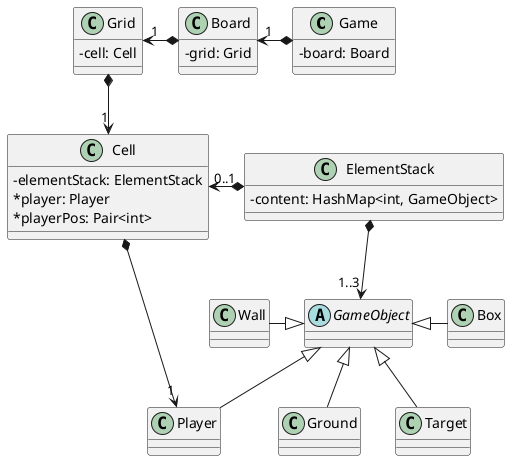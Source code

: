 @startuml

skinparam classAttributeIconSize 0
skinparam defaultFontName Consolas
!pragma useIntermediatePackages false

class Game {
    -board: Board
}

class Board {
    -grid: Grid
}

class Grid {
    -cell: Cell
}

class Cell {
    -elementStack: ElementStack
    *player: Player
    *playerPos: Pair<int>
}

abstract class GameObject {
}

class ElementStack {
    -content: HashMap<int, GameObject>
}

class Wall {
}

class Box {
}

class Player {
}

class Target {
}

class Ground {
}

Game *-left-> "1" Board
Board *-left-> "1" Grid
Grid *-down-> "1" Cell

ElementStack *-left-> "0..1" Cell
Cell *--> "1" Player


ElementStack *-down-> "1..3" GameObject
GameObject <|-right- Box
GameObject <|-down- Target
GameObject <|-down- Player
GameObject <|-down- Ground

GameObject <|-left- Wall


@enduml